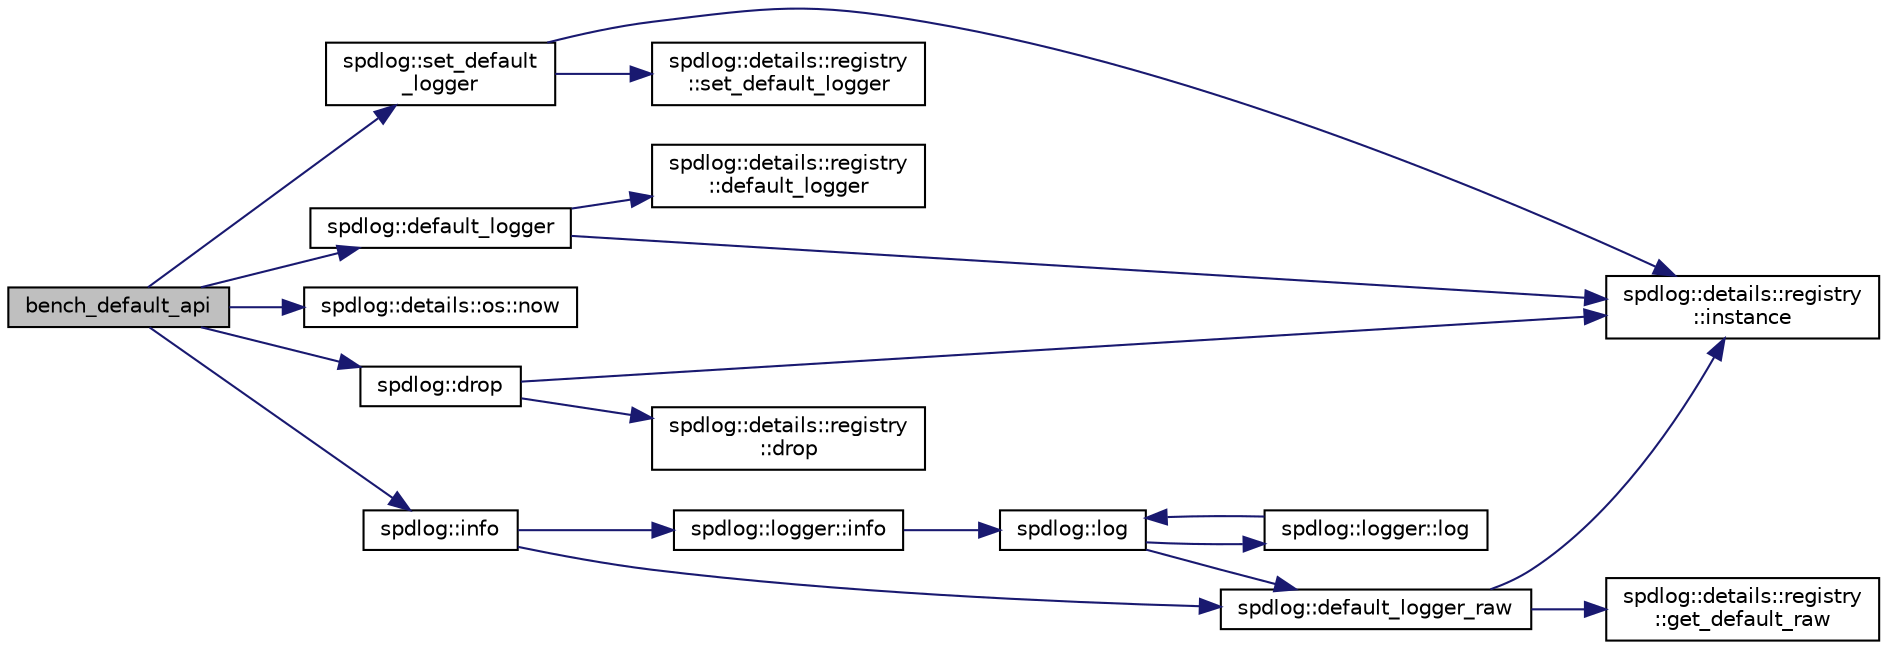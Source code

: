 digraph "bench_default_api"
{
  edge [fontname="Helvetica",fontsize="10",labelfontname="Helvetica",labelfontsize="10"];
  node [fontname="Helvetica",fontsize="10",shape=record];
  rankdir="LR";
  Node1 [label="bench_default_api",height=0.2,width=0.4,color="black", fillcolor="grey75", style="filled" fontcolor="black"];
  Node1 -> Node2 [color="midnightblue",fontsize="10",style="solid",fontname="Helvetica"];
  Node2 [label="spdlog::default_logger",height=0.2,width=0.4,color="black", fillcolor="white", style="filled",URL="$namespacespdlog.html#a9e6a16853c325306188a7f6f642eba94"];
  Node2 -> Node3 [color="midnightblue",fontsize="10",style="solid",fontname="Helvetica"];
  Node3 [label="spdlog::details::registry\l::instance",height=0.2,width=0.4,color="black", fillcolor="white", style="filled",URL="$classspdlog_1_1details_1_1registry.html#a58a1bbb352f751f6b729bc57bfadd6be"];
  Node2 -> Node4 [color="midnightblue",fontsize="10",style="solid",fontname="Helvetica"];
  Node4 [label="spdlog::details::registry\l::default_logger",height=0.2,width=0.4,color="black", fillcolor="white", style="filled",URL="$classspdlog_1_1details_1_1registry.html#af6c1f16e0433b6400aef5219fa1b81ea"];
  Node1 -> Node5 [color="midnightblue",fontsize="10",style="solid",fontname="Helvetica"];
  Node5 [label="spdlog::set_default\l_logger",height=0.2,width=0.4,color="black", fillcolor="white", style="filled",URL="$namespacespdlog.html#ab8a13bd805e706298e1e396ee5ac93bb"];
  Node5 -> Node3 [color="midnightblue",fontsize="10",style="solid",fontname="Helvetica"];
  Node5 -> Node6 [color="midnightblue",fontsize="10",style="solid",fontname="Helvetica"];
  Node6 [label="spdlog::details::registry\l::set_default_logger",height=0.2,width=0.4,color="black", fillcolor="white", style="filled",URL="$classspdlog_1_1details_1_1registry.html#ae2a45628046a1d0cd3f8de81a5556acb"];
  Node1 -> Node7 [color="midnightblue",fontsize="10",style="solid",fontname="Helvetica"];
  Node7 [label="spdlog::details::os::now",height=0.2,width=0.4,color="black", fillcolor="white", style="filled",URL="$namespacespdlog_1_1details_1_1os.html#ab86a7d9f1495a0edae71ce647bae6a66"];
  Node1 -> Node8 [color="midnightblue",fontsize="10",style="solid",fontname="Helvetica"];
  Node8 [label="spdlog::info",height=0.2,width=0.4,color="black", fillcolor="white", style="filled",URL="$namespacespdlog.html#aa28eab0ad170c43b6624bf698a12a1d2"];
  Node8 -> Node9 [color="midnightblue",fontsize="10",style="solid",fontname="Helvetica"];
  Node9 [label="spdlog::default_logger_raw",height=0.2,width=0.4,color="black", fillcolor="white", style="filled",URL="$namespacespdlog.html#a2c623c9fadba3efc09b48dac8a3990be"];
  Node9 -> Node3 [color="midnightblue",fontsize="10",style="solid",fontname="Helvetica"];
  Node9 -> Node10 [color="midnightblue",fontsize="10",style="solid",fontname="Helvetica"];
  Node10 [label="spdlog::details::registry\l::get_default_raw",height=0.2,width=0.4,color="black", fillcolor="white", style="filled",URL="$classspdlog_1_1details_1_1registry.html#a1fd3bc96c2a7be1af1841f5980cd5f4c"];
  Node8 -> Node11 [color="midnightblue",fontsize="10",style="solid",fontname="Helvetica"];
  Node11 [label="spdlog::logger::info",height=0.2,width=0.4,color="black", fillcolor="white", style="filled",URL="$classspdlog_1_1logger.html#ab9862f48bf0a87b8f3532d36d404235a"];
  Node11 -> Node12 [color="midnightblue",fontsize="10",style="solid",fontname="Helvetica"];
  Node12 [label="spdlog::log",height=0.2,width=0.4,color="black", fillcolor="white", style="filled",URL="$namespacespdlog.html#a097f7ede3465a0c9cb7e4d8bfa99bd54"];
  Node12 -> Node9 [color="midnightblue",fontsize="10",style="solid",fontname="Helvetica"];
  Node12 -> Node13 [color="midnightblue",fontsize="10",style="solid",fontname="Helvetica"];
  Node13 [label="spdlog::logger::log",height=0.2,width=0.4,color="black", fillcolor="white", style="filled",URL="$classspdlog_1_1logger.html#a5149c7b8c1ac8aeedbeba779b0e0cfb7"];
  Node13 -> Node12 [color="midnightblue",fontsize="10",style="solid",fontname="Helvetica"];
  Node1 -> Node14 [color="midnightblue",fontsize="10",style="solid",fontname="Helvetica"];
  Node14 [label="spdlog::drop",height=0.2,width=0.4,color="black", fillcolor="white", style="filled",URL="$namespacespdlog.html#af2ec5792fb30798cf285da36cb5c9377"];
  Node14 -> Node3 [color="midnightblue",fontsize="10",style="solid",fontname="Helvetica"];
  Node14 -> Node15 [color="midnightblue",fontsize="10",style="solid",fontname="Helvetica"];
  Node15 [label="spdlog::details::registry\l::drop",height=0.2,width=0.4,color="black", fillcolor="white", style="filled",URL="$classspdlog_1_1details_1_1registry.html#a21f513aa5a7da6a21fe35a5077b2db74"];
}
